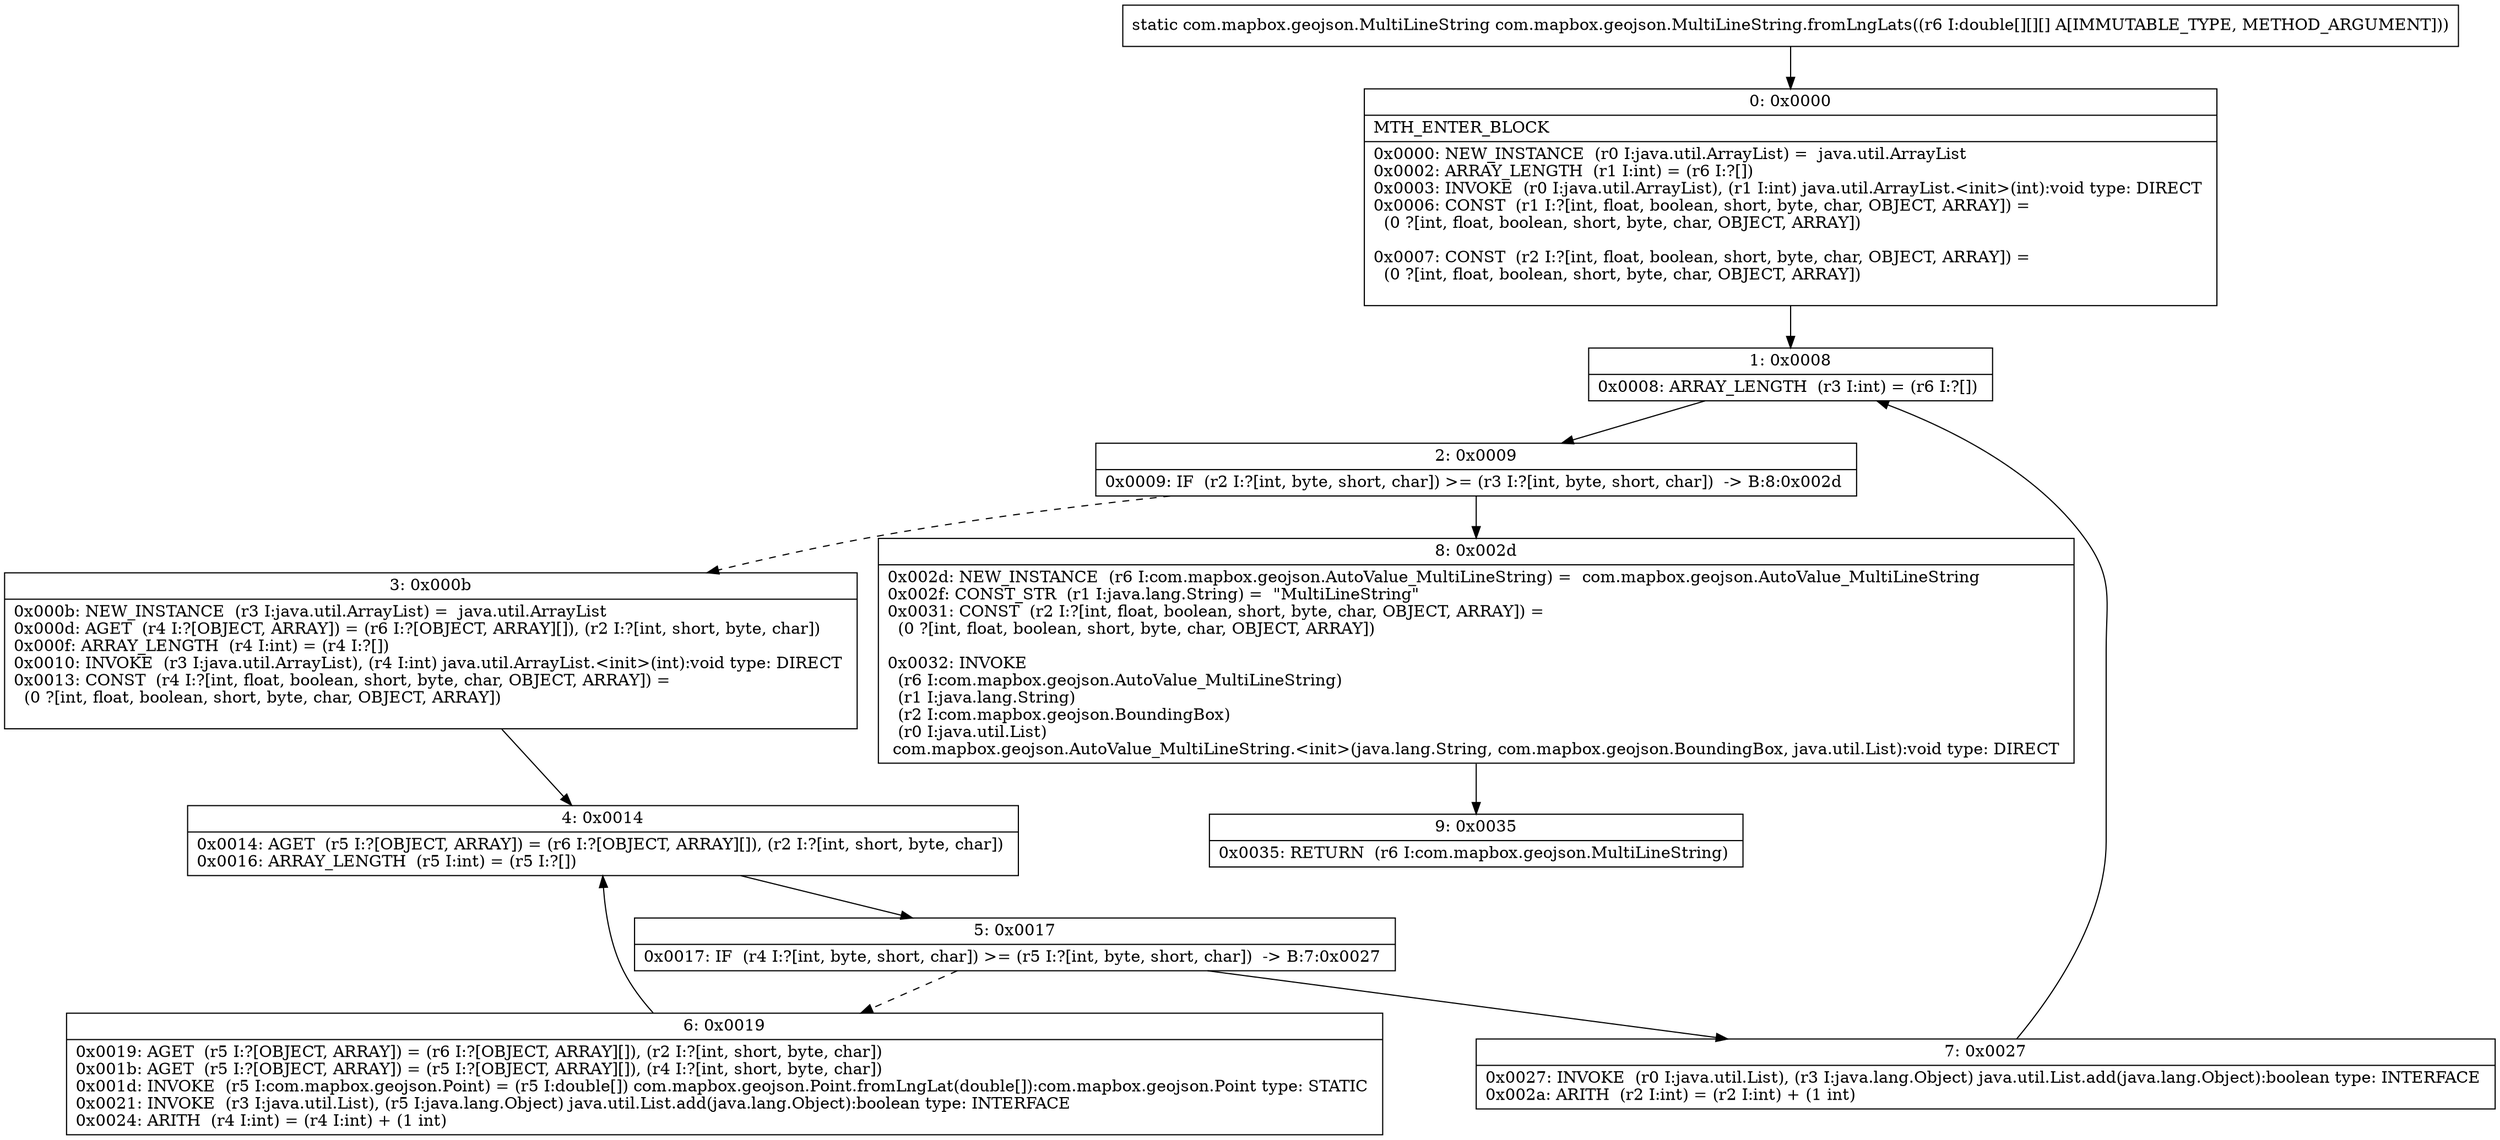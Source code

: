 digraph "CFG forcom.mapbox.geojson.MultiLineString.fromLngLats([[[D)Lcom\/mapbox\/geojson\/MultiLineString;" {
Node_0 [shape=record,label="{0\:\ 0x0000|MTH_ENTER_BLOCK\l|0x0000: NEW_INSTANCE  (r0 I:java.util.ArrayList) =  java.util.ArrayList \l0x0002: ARRAY_LENGTH  (r1 I:int) = (r6 I:?[]) \l0x0003: INVOKE  (r0 I:java.util.ArrayList), (r1 I:int) java.util.ArrayList.\<init\>(int):void type: DIRECT \l0x0006: CONST  (r1 I:?[int, float, boolean, short, byte, char, OBJECT, ARRAY]) = \l  (0 ?[int, float, boolean, short, byte, char, OBJECT, ARRAY])\l \l0x0007: CONST  (r2 I:?[int, float, boolean, short, byte, char, OBJECT, ARRAY]) = \l  (0 ?[int, float, boolean, short, byte, char, OBJECT, ARRAY])\l \l}"];
Node_1 [shape=record,label="{1\:\ 0x0008|0x0008: ARRAY_LENGTH  (r3 I:int) = (r6 I:?[]) \l}"];
Node_2 [shape=record,label="{2\:\ 0x0009|0x0009: IF  (r2 I:?[int, byte, short, char]) \>= (r3 I:?[int, byte, short, char])  \-\> B:8:0x002d \l}"];
Node_3 [shape=record,label="{3\:\ 0x000b|0x000b: NEW_INSTANCE  (r3 I:java.util.ArrayList) =  java.util.ArrayList \l0x000d: AGET  (r4 I:?[OBJECT, ARRAY]) = (r6 I:?[OBJECT, ARRAY][]), (r2 I:?[int, short, byte, char]) \l0x000f: ARRAY_LENGTH  (r4 I:int) = (r4 I:?[]) \l0x0010: INVOKE  (r3 I:java.util.ArrayList), (r4 I:int) java.util.ArrayList.\<init\>(int):void type: DIRECT \l0x0013: CONST  (r4 I:?[int, float, boolean, short, byte, char, OBJECT, ARRAY]) = \l  (0 ?[int, float, boolean, short, byte, char, OBJECT, ARRAY])\l \l}"];
Node_4 [shape=record,label="{4\:\ 0x0014|0x0014: AGET  (r5 I:?[OBJECT, ARRAY]) = (r6 I:?[OBJECT, ARRAY][]), (r2 I:?[int, short, byte, char]) \l0x0016: ARRAY_LENGTH  (r5 I:int) = (r5 I:?[]) \l}"];
Node_5 [shape=record,label="{5\:\ 0x0017|0x0017: IF  (r4 I:?[int, byte, short, char]) \>= (r5 I:?[int, byte, short, char])  \-\> B:7:0x0027 \l}"];
Node_6 [shape=record,label="{6\:\ 0x0019|0x0019: AGET  (r5 I:?[OBJECT, ARRAY]) = (r6 I:?[OBJECT, ARRAY][]), (r2 I:?[int, short, byte, char]) \l0x001b: AGET  (r5 I:?[OBJECT, ARRAY]) = (r5 I:?[OBJECT, ARRAY][]), (r4 I:?[int, short, byte, char]) \l0x001d: INVOKE  (r5 I:com.mapbox.geojson.Point) = (r5 I:double[]) com.mapbox.geojson.Point.fromLngLat(double[]):com.mapbox.geojson.Point type: STATIC \l0x0021: INVOKE  (r3 I:java.util.List), (r5 I:java.lang.Object) java.util.List.add(java.lang.Object):boolean type: INTERFACE \l0x0024: ARITH  (r4 I:int) = (r4 I:int) + (1 int) \l}"];
Node_7 [shape=record,label="{7\:\ 0x0027|0x0027: INVOKE  (r0 I:java.util.List), (r3 I:java.lang.Object) java.util.List.add(java.lang.Object):boolean type: INTERFACE \l0x002a: ARITH  (r2 I:int) = (r2 I:int) + (1 int) \l}"];
Node_8 [shape=record,label="{8\:\ 0x002d|0x002d: NEW_INSTANCE  (r6 I:com.mapbox.geojson.AutoValue_MultiLineString) =  com.mapbox.geojson.AutoValue_MultiLineString \l0x002f: CONST_STR  (r1 I:java.lang.String) =  \"MultiLineString\" \l0x0031: CONST  (r2 I:?[int, float, boolean, short, byte, char, OBJECT, ARRAY]) = \l  (0 ?[int, float, boolean, short, byte, char, OBJECT, ARRAY])\l \l0x0032: INVOKE  \l  (r6 I:com.mapbox.geojson.AutoValue_MultiLineString)\l  (r1 I:java.lang.String)\l  (r2 I:com.mapbox.geojson.BoundingBox)\l  (r0 I:java.util.List)\l com.mapbox.geojson.AutoValue_MultiLineString.\<init\>(java.lang.String, com.mapbox.geojson.BoundingBox, java.util.List):void type: DIRECT \l}"];
Node_9 [shape=record,label="{9\:\ 0x0035|0x0035: RETURN  (r6 I:com.mapbox.geojson.MultiLineString) \l}"];
MethodNode[shape=record,label="{static com.mapbox.geojson.MultiLineString com.mapbox.geojson.MultiLineString.fromLngLats((r6 I:double[][][] A[IMMUTABLE_TYPE, METHOD_ARGUMENT])) }"];
MethodNode -> Node_0;
Node_0 -> Node_1;
Node_1 -> Node_2;
Node_2 -> Node_3[style=dashed];
Node_2 -> Node_8;
Node_3 -> Node_4;
Node_4 -> Node_5;
Node_5 -> Node_6[style=dashed];
Node_5 -> Node_7;
Node_6 -> Node_4;
Node_7 -> Node_1;
Node_8 -> Node_9;
}

